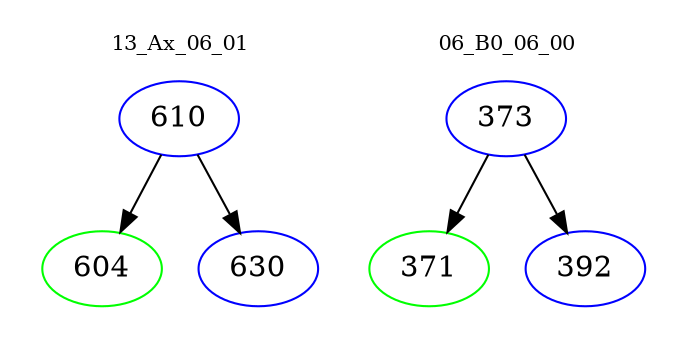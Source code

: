 digraph{
subgraph cluster_0 {
color = white
label = "13_Ax_06_01";
fontsize=10;
T0_610 [label="610", color="blue"]
T0_610 -> T0_604 [color="black"]
T0_604 [label="604", color="green"]
T0_610 -> T0_630 [color="black"]
T0_630 [label="630", color="blue"]
}
subgraph cluster_1 {
color = white
label = "06_B0_06_00";
fontsize=10;
T1_373 [label="373", color="blue"]
T1_373 -> T1_371 [color="black"]
T1_371 [label="371", color="green"]
T1_373 -> T1_392 [color="black"]
T1_392 [label="392", color="blue"]
}
}
